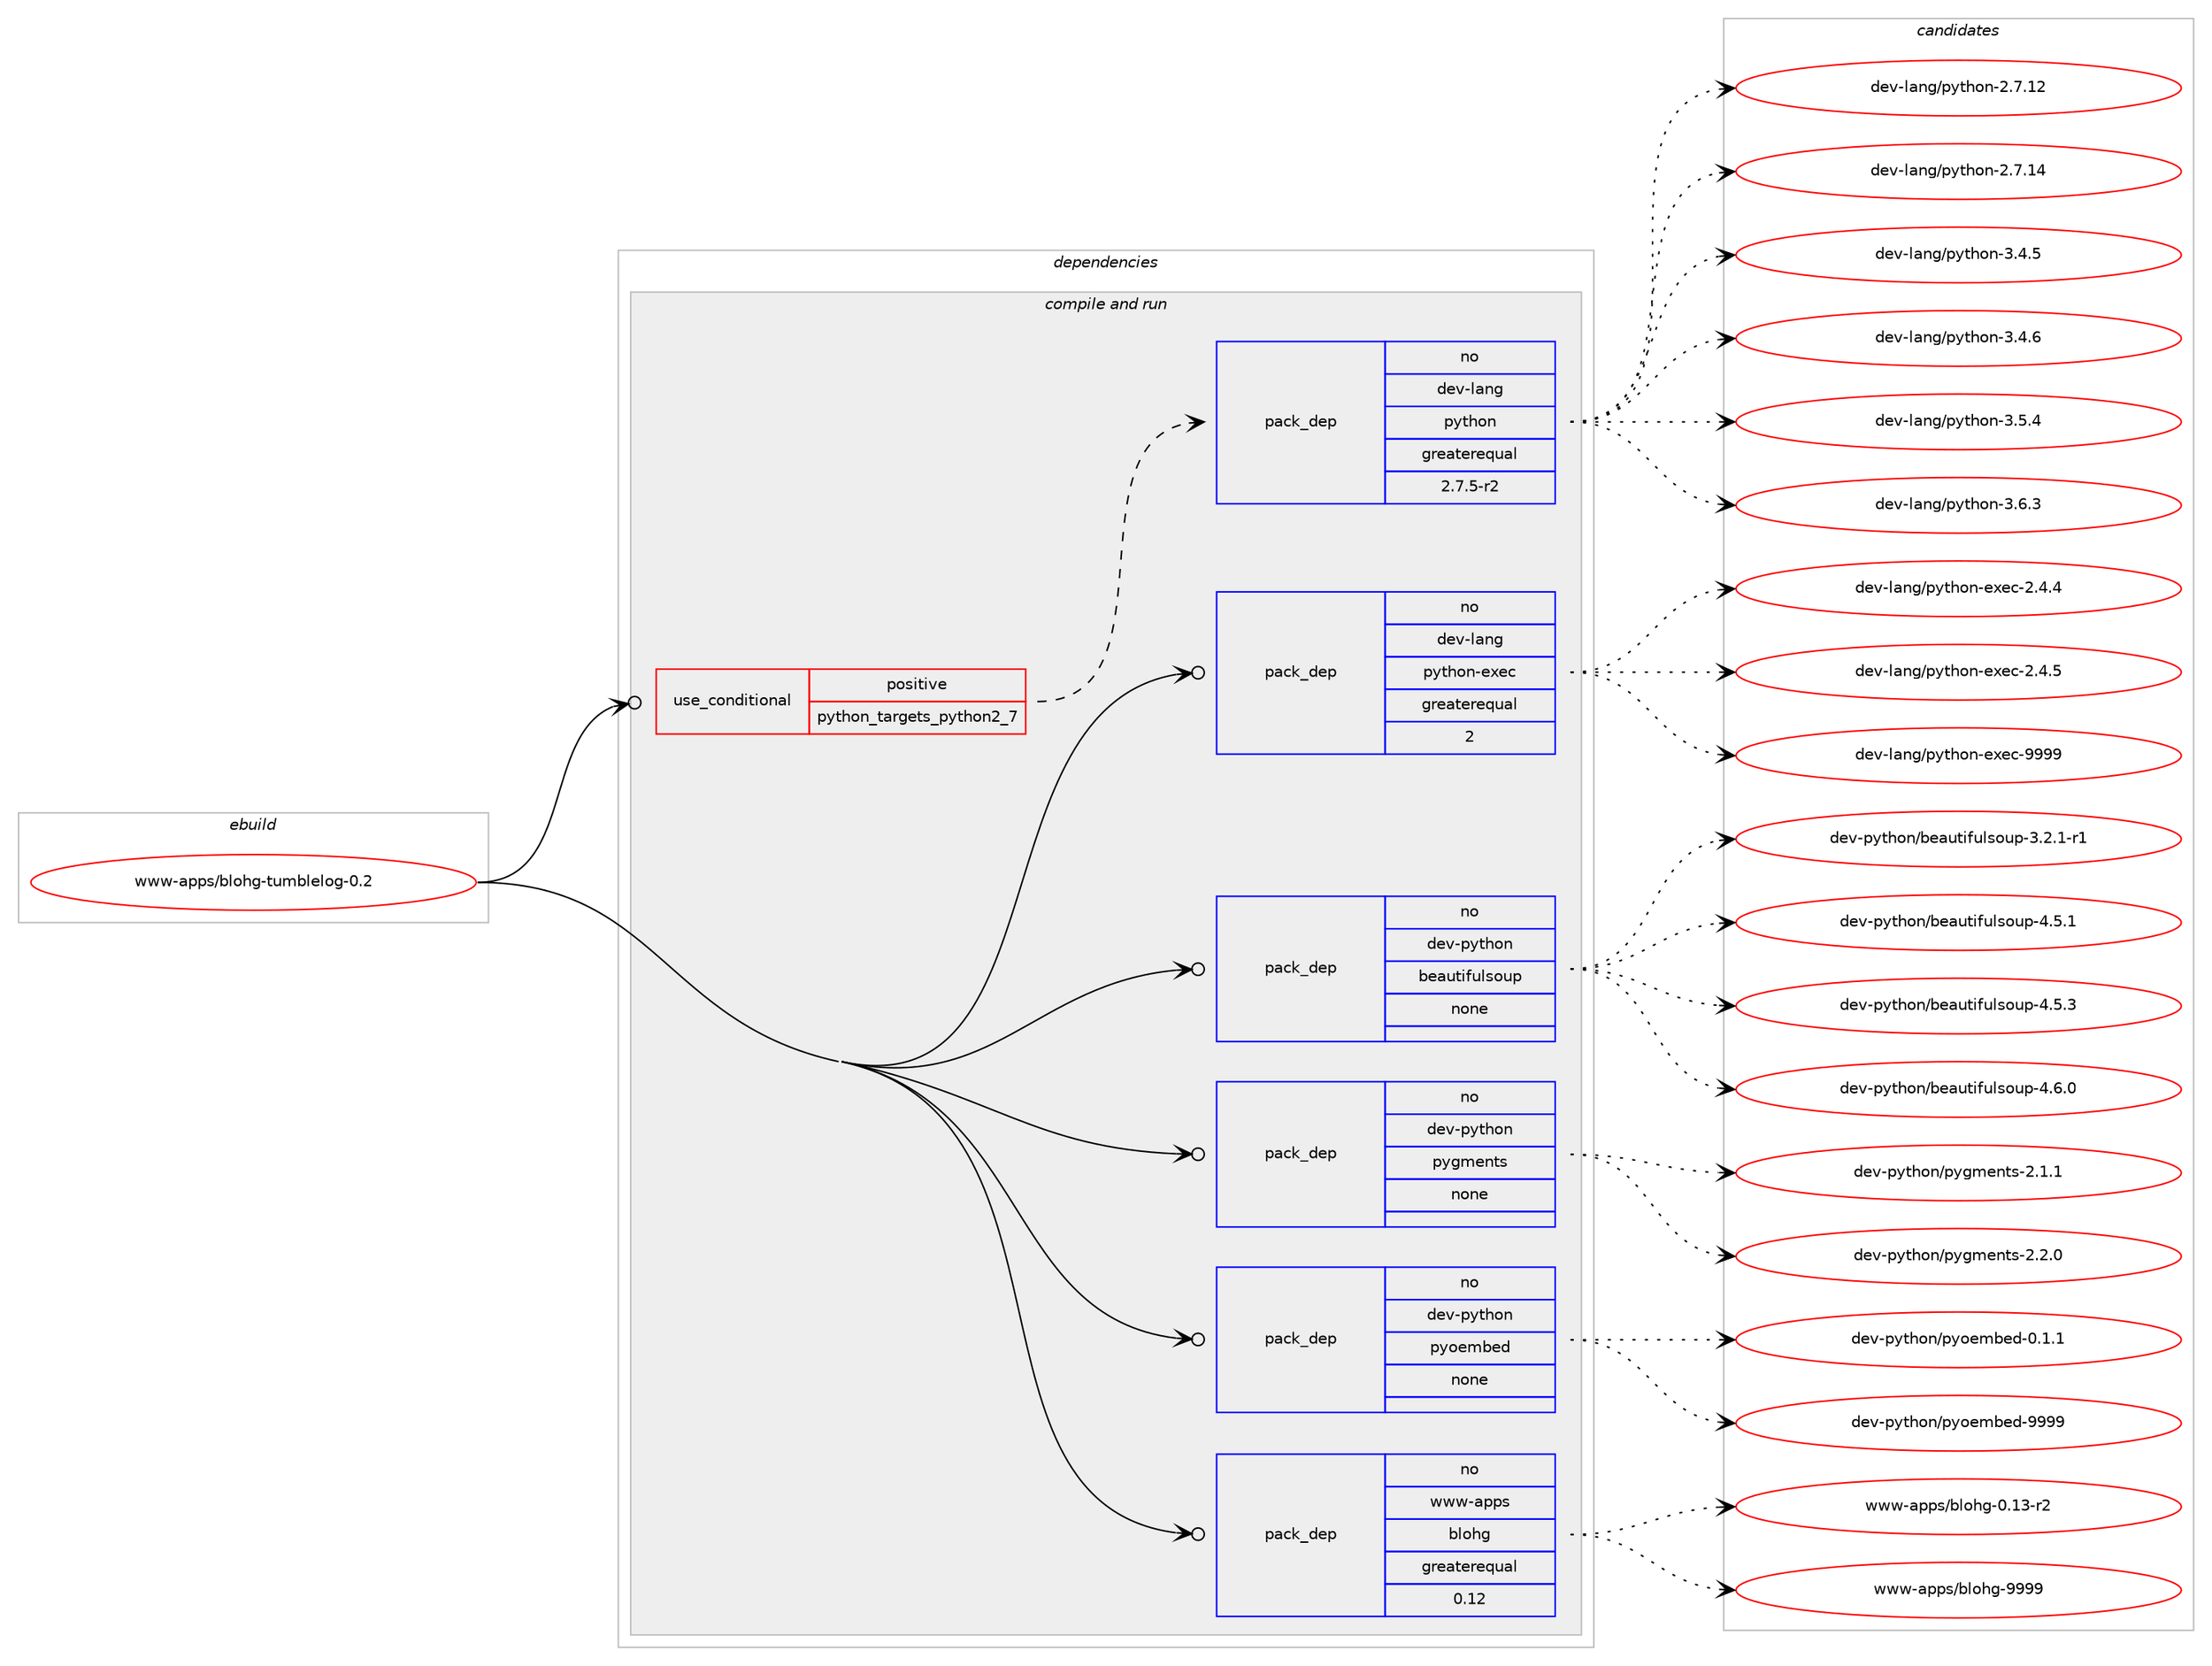 digraph prolog {

# *************
# Graph options
# *************

newrank=true;
concentrate=true;
compound=true;
graph [rankdir=LR,fontname=Helvetica,fontsize=10,ranksep=1.5];#, ranksep=2.5, nodesep=0.2];
edge  [arrowhead=vee];
node  [fontname=Helvetica,fontsize=10];

# **********
# The ebuild
# **********

subgraph cluster_leftcol {
color=gray;
rank=same;
label=<<i>ebuild</i>>;
id [label="www-apps/blohg-tumblelog-0.2", color=red, width=4, href="../www-apps/blohg-tumblelog-0.2.svg"];
}

# ****************
# The dependencies
# ****************

subgraph cluster_midcol {
color=gray;
label=<<i>dependencies</i>>;
subgraph cluster_compile {
fillcolor="#eeeeee";
style=filled;
label=<<i>compile</i>>;
}
subgraph cluster_compileandrun {
fillcolor="#eeeeee";
style=filled;
label=<<i>compile and run</i>>;
subgraph cond119203 {
dependency499879 [label=<<TABLE BORDER="0" CELLBORDER="1" CELLSPACING="0" CELLPADDING="4"><TR><TD ROWSPAN="3" CELLPADDING="10">use_conditional</TD></TR><TR><TD>positive</TD></TR><TR><TD>python_targets_python2_7</TD></TR></TABLE>>, shape=none, color=red];
subgraph pack371547 {
dependency499880 [label=<<TABLE BORDER="0" CELLBORDER="1" CELLSPACING="0" CELLPADDING="4" WIDTH="220"><TR><TD ROWSPAN="6" CELLPADDING="30">pack_dep</TD></TR><TR><TD WIDTH="110">no</TD></TR><TR><TD>dev-lang</TD></TR><TR><TD>python</TD></TR><TR><TD>greaterequal</TD></TR><TR><TD>2.7.5-r2</TD></TR></TABLE>>, shape=none, color=blue];
}
dependency499879:e -> dependency499880:w [weight=20,style="dashed",arrowhead="vee"];
}
id:e -> dependency499879:w [weight=20,style="solid",arrowhead="odotvee"];
subgraph pack371548 {
dependency499881 [label=<<TABLE BORDER="0" CELLBORDER="1" CELLSPACING="0" CELLPADDING="4" WIDTH="220"><TR><TD ROWSPAN="6" CELLPADDING="30">pack_dep</TD></TR><TR><TD WIDTH="110">no</TD></TR><TR><TD>dev-lang</TD></TR><TR><TD>python-exec</TD></TR><TR><TD>greaterequal</TD></TR><TR><TD>2</TD></TR></TABLE>>, shape=none, color=blue];
}
id:e -> dependency499881:w [weight=20,style="solid",arrowhead="odotvee"];
subgraph pack371549 {
dependency499882 [label=<<TABLE BORDER="0" CELLBORDER="1" CELLSPACING="0" CELLPADDING="4" WIDTH="220"><TR><TD ROWSPAN="6" CELLPADDING="30">pack_dep</TD></TR><TR><TD WIDTH="110">no</TD></TR><TR><TD>dev-python</TD></TR><TR><TD>beautifulsoup</TD></TR><TR><TD>none</TD></TR><TR><TD></TD></TR></TABLE>>, shape=none, color=blue];
}
id:e -> dependency499882:w [weight=20,style="solid",arrowhead="odotvee"];
subgraph pack371550 {
dependency499883 [label=<<TABLE BORDER="0" CELLBORDER="1" CELLSPACING="0" CELLPADDING="4" WIDTH="220"><TR><TD ROWSPAN="6" CELLPADDING="30">pack_dep</TD></TR><TR><TD WIDTH="110">no</TD></TR><TR><TD>dev-python</TD></TR><TR><TD>pygments</TD></TR><TR><TD>none</TD></TR><TR><TD></TD></TR></TABLE>>, shape=none, color=blue];
}
id:e -> dependency499883:w [weight=20,style="solid",arrowhead="odotvee"];
subgraph pack371551 {
dependency499884 [label=<<TABLE BORDER="0" CELLBORDER="1" CELLSPACING="0" CELLPADDING="4" WIDTH="220"><TR><TD ROWSPAN="6" CELLPADDING="30">pack_dep</TD></TR><TR><TD WIDTH="110">no</TD></TR><TR><TD>dev-python</TD></TR><TR><TD>pyoembed</TD></TR><TR><TD>none</TD></TR><TR><TD></TD></TR></TABLE>>, shape=none, color=blue];
}
id:e -> dependency499884:w [weight=20,style="solid",arrowhead="odotvee"];
subgraph pack371552 {
dependency499885 [label=<<TABLE BORDER="0" CELLBORDER="1" CELLSPACING="0" CELLPADDING="4" WIDTH="220"><TR><TD ROWSPAN="6" CELLPADDING="30">pack_dep</TD></TR><TR><TD WIDTH="110">no</TD></TR><TR><TD>www-apps</TD></TR><TR><TD>blohg</TD></TR><TR><TD>greaterequal</TD></TR><TR><TD>0.12</TD></TR></TABLE>>, shape=none, color=blue];
}
id:e -> dependency499885:w [weight=20,style="solid",arrowhead="odotvee"];
}
subgraph cluster_run {
fillcolor="#eeeeee";
style=filled;
label=<<i>run</i>>;
}
}

# **************
# The candidates
# **************

subgraph cluster_choices {
rank=same;
color=gray;
label=<<i>candidates</i>>;

subgraph choice371547 {
color=black;
nodesep=1;
choice10010111845108971101034711212111610411111045504655464950 [label="dev-lang/python-2.7.12", color=red, width=4,href="../dev-lang/python-2.7.12.svg"];
choice10010111845108971101034711212111610411111045504655464952 [label="dev-lang/python-2.7.14", color=red, width=4,href="../dev-lang/python-2.7.14.svg"];
choice100101118451089711010347112121116104111110455146524653 [label="dev-lang/python-3.4.5", color=red, width=4,href="../dev-lang/python-3.4.5.svg"];
choice100101118451089711010347112121116104111110455146524654 [label="dev-lang/python-3.4.6", color=red, width=4,href="../dev-lang/python-3.4.6.svg"];
choice100101118451089711010347112121116104111110455146534652 [label="dev-lang/python-3.5.4", color=red, width=4,href="../dev-lang/python-3.5.4.svg"];
choice100101118451089711010347112121116104111110455146544651 [label="dev-lang/python-3.6.3", color=red, width=4,href="../dev-lang/python-3.6.3.svg"];
dependency499880:e -> choice10010111845108971101034711212111610411111045504655464950:w [style=dotted,weight="100"];
dependency499880:e -> choice10010111845108971101034711212111610411111045504655464952:w [style=dotted,weight="100"];
dependency499880:e -> choice100101118451089711010347112121116104111110455146524653:w [style=dotted,weight="100"];
dependency499880:e -> choice100101118451089711010347112121116104111110455146524654:w [style=dotted,weight="100"];
dependency499880:e -> choice100101118451089711010347112121116104111110455146534652:w [style=dotted,weight="100"];
dependency499880:e -> choice100101118451089711010347112121116104111110455146544651:w [style=dotted,weight="100"];
}
subgraph choice371548 {
color=black;
nodesep=1;
choice1001011184510897110103471121211161041111104510112010199455046524652 [label="dev-lang/python-exec-2.4.4", color=red, width=4,href="../dev-lang/python-exec-2.4.4.svg"];
choice1001011184510897110103471121211161041111104510112010199455046524653 [label="dev-lang/python-exec-2.4.5", color=red, width=4,href="../dev-lang/python-exec-2.4.5.svg"];
choice10010111845108971101034711212111610411111045101120101994557575757 [label="dev-lang/python-exec-9999", color=red, width=4,href="../dev-lang/python-exec-9999.svg"];
dependency499881:e -> choice1001011184510897110103471121211161041111104510112010199455046524652:w [style=dotted,weight="100"];
dependency499881:e -> choice1001011184510897110103471121211161041111104510112010199455046524653:w [style=dotted,weight="100"];
dependency499881:e -> choice10010111845108971101034711212111610411111045101120101994557575757:w [style=dotted,weight="100"];
}
subgraph choice371549 {
color=black;
nodesep=1;
choice100101118451121211161041111104798101971171161051021171081151111171124551465046494511449 [label="dev-python/beautifulsoup-3.2.1-r1", color=red, width=4,href="../dev-python/beautifulsoup-3.2.1-r1.svg"];
choice10010111845112121116104111110479810197117116105102117108115111117112455246534649 [label="dev-python/beautifulsoup-4.5.1", color=red, width=4,href="../dev-python/beautifulsoup-4.5.1.svg"];
choice10010111845112121116104111110479810197117116105102117108115111117112455246534651 [label="dev-python/beautifulsoup-4.5.3", color=red, width=4,href="../dev-python/beautifulsoup-4.5.3.svg"];
choice10010111845112121116104111110479810197117116105102117108115111117112455246544648 [label="dev-python/beautifulsoup-4.6.0", color=red, width=4,href="../dev-python/beautifulsoup-4.6.0.svg"];
dependency499882:e -> choice100101118451121211161041111104798101971171161051021171081151111171124551465046494511449:w [style=dotted,weight="100"];
dependency499882:e -> choice10010111845112121116104111110479810197117116105102117108115111117112455246534649:w [style=dotted,weight="100"];
dependency499882:e -> choice10010111845112121116104111110479810197117116105102117108115111117112455246534651:w [style=dotted,weight="100"];
dependency499882:e -> choice10010111845112121116104111110479810197117116105102117108115111117112455246544648:w [style=dotted,weight="100"];
}
subgraph choice371550 {
color=black;
nodesep=1;
choice1001011184511212111610411111047112121103109101110116115455046494649 [label="dev-python/pygments-2.1.1", color=red, width=4,href="../dev-python/pygments-2.1.1.svg"];
choice1001011184511212111610411111047112121103109101110116115455046504648 [label="dev-python/pygments-2.2.0", color=red, width=4,href="../dev-python/pygments-2.2.0.svg"];
dependency499883:e -> choice1001011184511212111610411111047112121103109101110116115455046494649:w [style=dotted,weight="100"];
dependency499883:e -> choice1001011184511212111610411111047112121103109101110116115455046504648:w [style=dotted,weight="100"];
}
subgraph choice371551 {
color=black;
nodesep=1;
choice100101118451121211161041111104711212111110110998101100454846494649 [label="dev-python/pyoembed-0.1.1", color=red, width=4,href="../dev-python/pyoembed-0.1.1.svg"];
choice1001011184511212111610411111047112121111101109981011004557575757 [label="dev-python/pyoembed-9999", color=red, width=4,href="../dev-python/pyoembed-9999.svg"];
dependency499884:e -> choice100101118451121211161041111104711212111110110998101100454846494649:w [style=dotted,weight="100"];
dependency499884:e -> choice1001011184511212111610411111047112121111101109981011004557575757:w [style=dotted,weight="100"];
}
subgraph choice371552 {
color=black;
nodesep=1;
choice1191191194597112112115479810811110410345484649514511450 [label="www-apps/blohg-0.13-r2", color=red, width=4,href="../www-apps/blohg-0.13-r2.svg"];
choice119119119459711211211547981081111041034557575757 [label="www-apps/blohg-9999", color=red, width=4,href="../www-apps/blohg-9999.svg"];
dependency499885:e -> choice1191191194597112112115479810811110410345484649514511450:w [style=dotted,weight="100"];
dependency499885:e -> choice119119119459711211211547981081111041034557575757:w [style=dotted,weight="100"];
}
}

}
